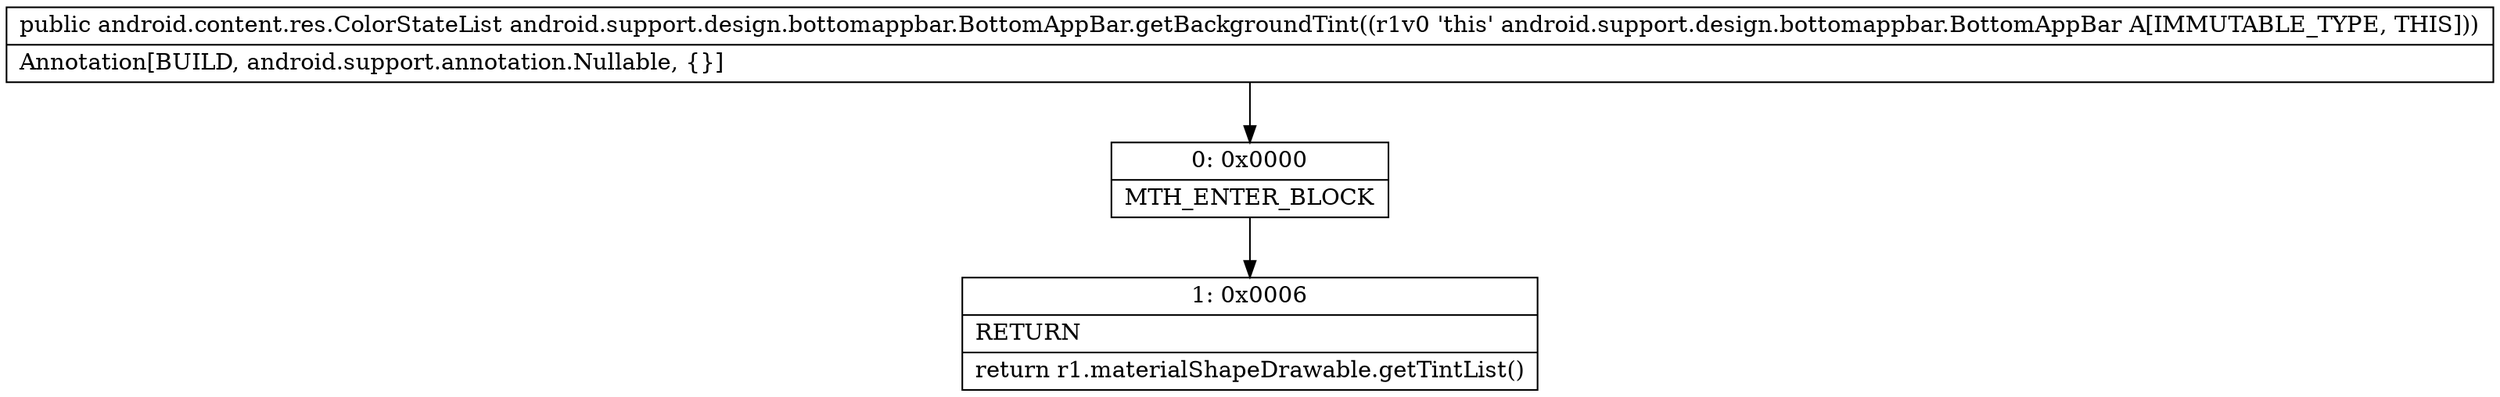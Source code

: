 digraph "CFG forandroid.support.design.bottomappbar.BottomAppBar.getBackgroundTint()Landroid\/content\/res\/ColorStateList;" {
Node_0 [shape=record,label="{0\:\ 0x0000|MTH_ENTER_BLOCK\l}"];
Node_1 [shape=record,label="{1\:\ 0x0006|RETURN\l|return r1.materialShapeDrawable.getTintList()\l}"];
MethodNode[shape=record,label="{public android.content.res.ColorStateList android.support.design.bottomappbar.BottomAppBar.getBackgroundTint((r1v0 'this' android.support.design.bottomappbar.BottomAppBar A[IMMUTABLE_TYPE, THIS]))  | Annotation[BUILD, android.support.annotation.Nullable, \{\}]\l}"];
MethodNode -> Node_0;
Node_0 -> Node_1;
}

